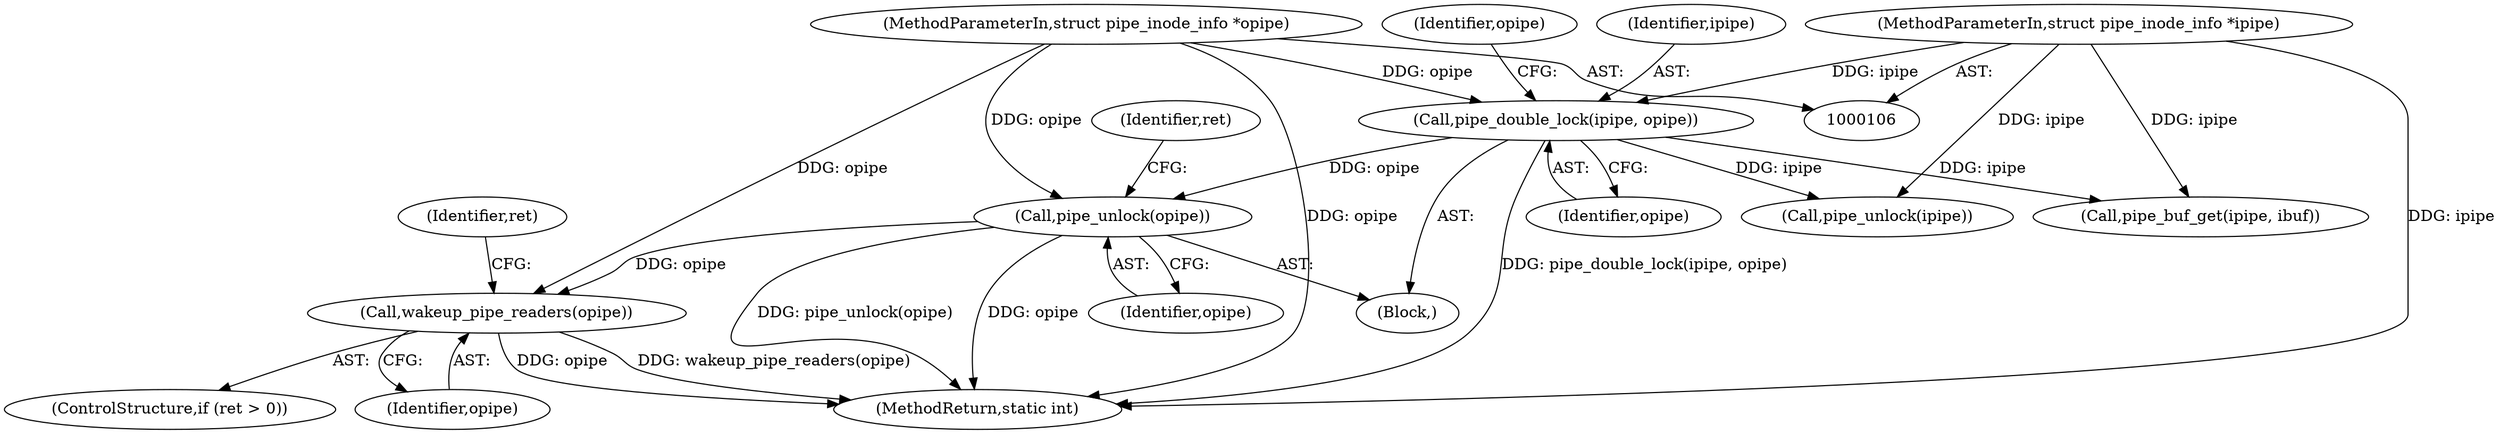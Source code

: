 digraph "0_linux_15fab63e1e57be9fdb5eec1bbc5916e9825e9acb@API" {
"1000276" [label="(Call,wakeup_pipe_readers(opipe))"];
"1000270" [label="(Call,pipe_unlock(opipe))"];
"1000123" [label="(Call,pipe_double_lock(ipipe, opipe))"];
"1000107" [label="(MethodParameterIn,struct pipe_inode_info *ipipe)"];
"1000108" [label="(MethodParameterIn,struct pipe_inode_info *opipe)"];
"1000270" [label="(Call,pipe_unlock(opipe))"];
"1000274" [label="(Identifier,ret)"];
"1000123" [label="(Call,pipe_double_lock(ipipe, opipe))"];
"1000276" [label="(Call,wakeup_pipe_readers(opipe))"];
"1000279" [label="(Identifier,ret)"];
"1000280" [label="(MethodReturn,static int)"];
"1000111" [label="(Block,)"];
"1000108" [label="(MethodParameterIn,struct pipe_inode_info *opipe)"];
"1000272" [label="(ControlStructure,if (ret > 0))"];
"1000125" [label="(Identifier,opipe)"];
"1000271" [label="(Identifier,opipe)"];
"1000124" [label="(Identifier,ipipe)"];
"1000107" [label="(MethodParameterIn,struct pipe_inode_info *ipipe)"];
"1000195" [label="(Call,pipe_buf_get(ipipe, ibuf))"];
"1000268" [label="(Call,pipe_unlock(ipipe))"];
"1000131" [label="(Identifier,opipe)"];
"1000277" [label="(Identifier,opipe)"];
"1000276" -> "1000272"  [label="AST: "];
"1000276" -> "1000277"  [label="CFG: "];
"1000277" -> "1000276"  [label="AST: "];
"1000279" -> "1000276"  [label="CFG: "];
"1000276" -> "1000280"  [label="DDG: wakeup_pipe_readers(opipe)"];
"1000276" -> "1000280"  [label="DDG: opipe"];
"1000270" -> "1000276"  [label="DDG: opipe"];
"1000108" -> "1000276"  [label="DDG: opipe"];
"1000270" -> "1000111"  [label="AST: "];
"1000270" -> "1000271"  [label="CFG: "];
"1000271" -> "1000270"  [label="AST: "];
"1000274" -> "1000270"  [label="CFG: "];
"1000270" -> "1000280"  [label="DDG: pipe_unlock(opipe)"];
"1000270" -> "1000280"  [label="DDG: opipe"];
"1000123" -> "1000270"  [label="DDG: opipe"];
"1000108" -> "1000270"  [label="DDG: opipe"];
"1000123" -> "1000111"  [label="AST: "];
"1000123" -> "1000125"  [label="CFG: "];
"1000124" -> "1000123"  [label="AST: "];
"1000125" -> "1000123"  [label="AST: "];
"1000131" -> "1000123"  [label="CFG: "];
"1000123" -> "1000280"  [label="DDG: pipe_double_lock(ipipe, opipe)"];
"1000107" -> "1000123"  [label="DDG: ipipe"];
"1000108" -> "1000123"  [label="DDG: opipe"];
"1000123" -> "1000195"  [label="DDG: ipipe"];
"1000123" -> "1000268"  [label="DDG: ipipe"];
"1000107" -> "1000106"  [label="AST: "];
"1000107" -> "1000280"  [label="DDG: ipipe"];
"1000107" -> "1000195"  [label="DDG: ipipe"];
"1000107" -> "1000268"  [label="DDG: ipipe"];
"1000108" -> "1000106"  [label="AST: "];
"1000108" -> "1000280"  [label="DDG: opipe"];
}
